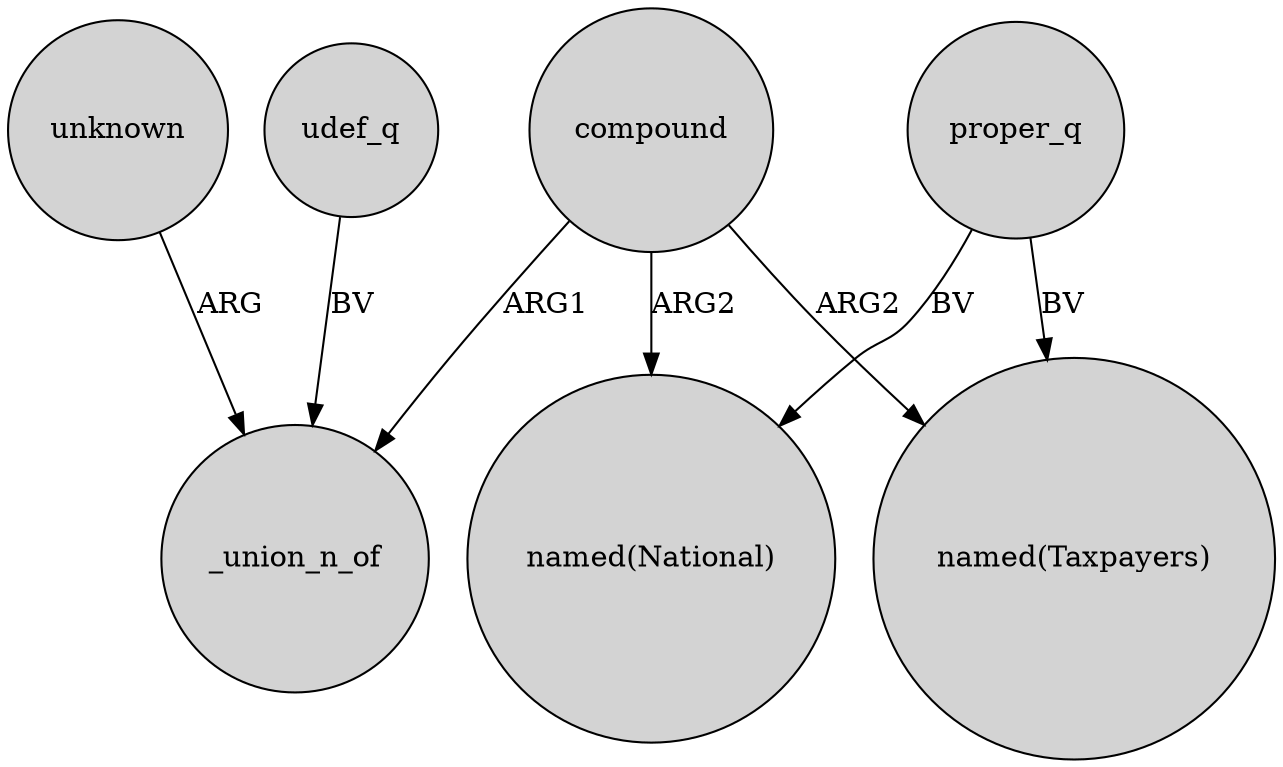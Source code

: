digraph {
	node [shape=circle style=filled]
	udef_q -> _union_n_of [label=BV]
	proper_q -> "named(National)" [label=BV]
	compound -> "named(Taxpayers)" [label=ARG2]
	compound -> _union_n_of [label=ARG1]
	unknown -> _union_n_of [label=ARG]
	compound -> "named(National)" [label=ARG2]
	proper_q -> "named(Taxpayers)" [label=BV]
}
